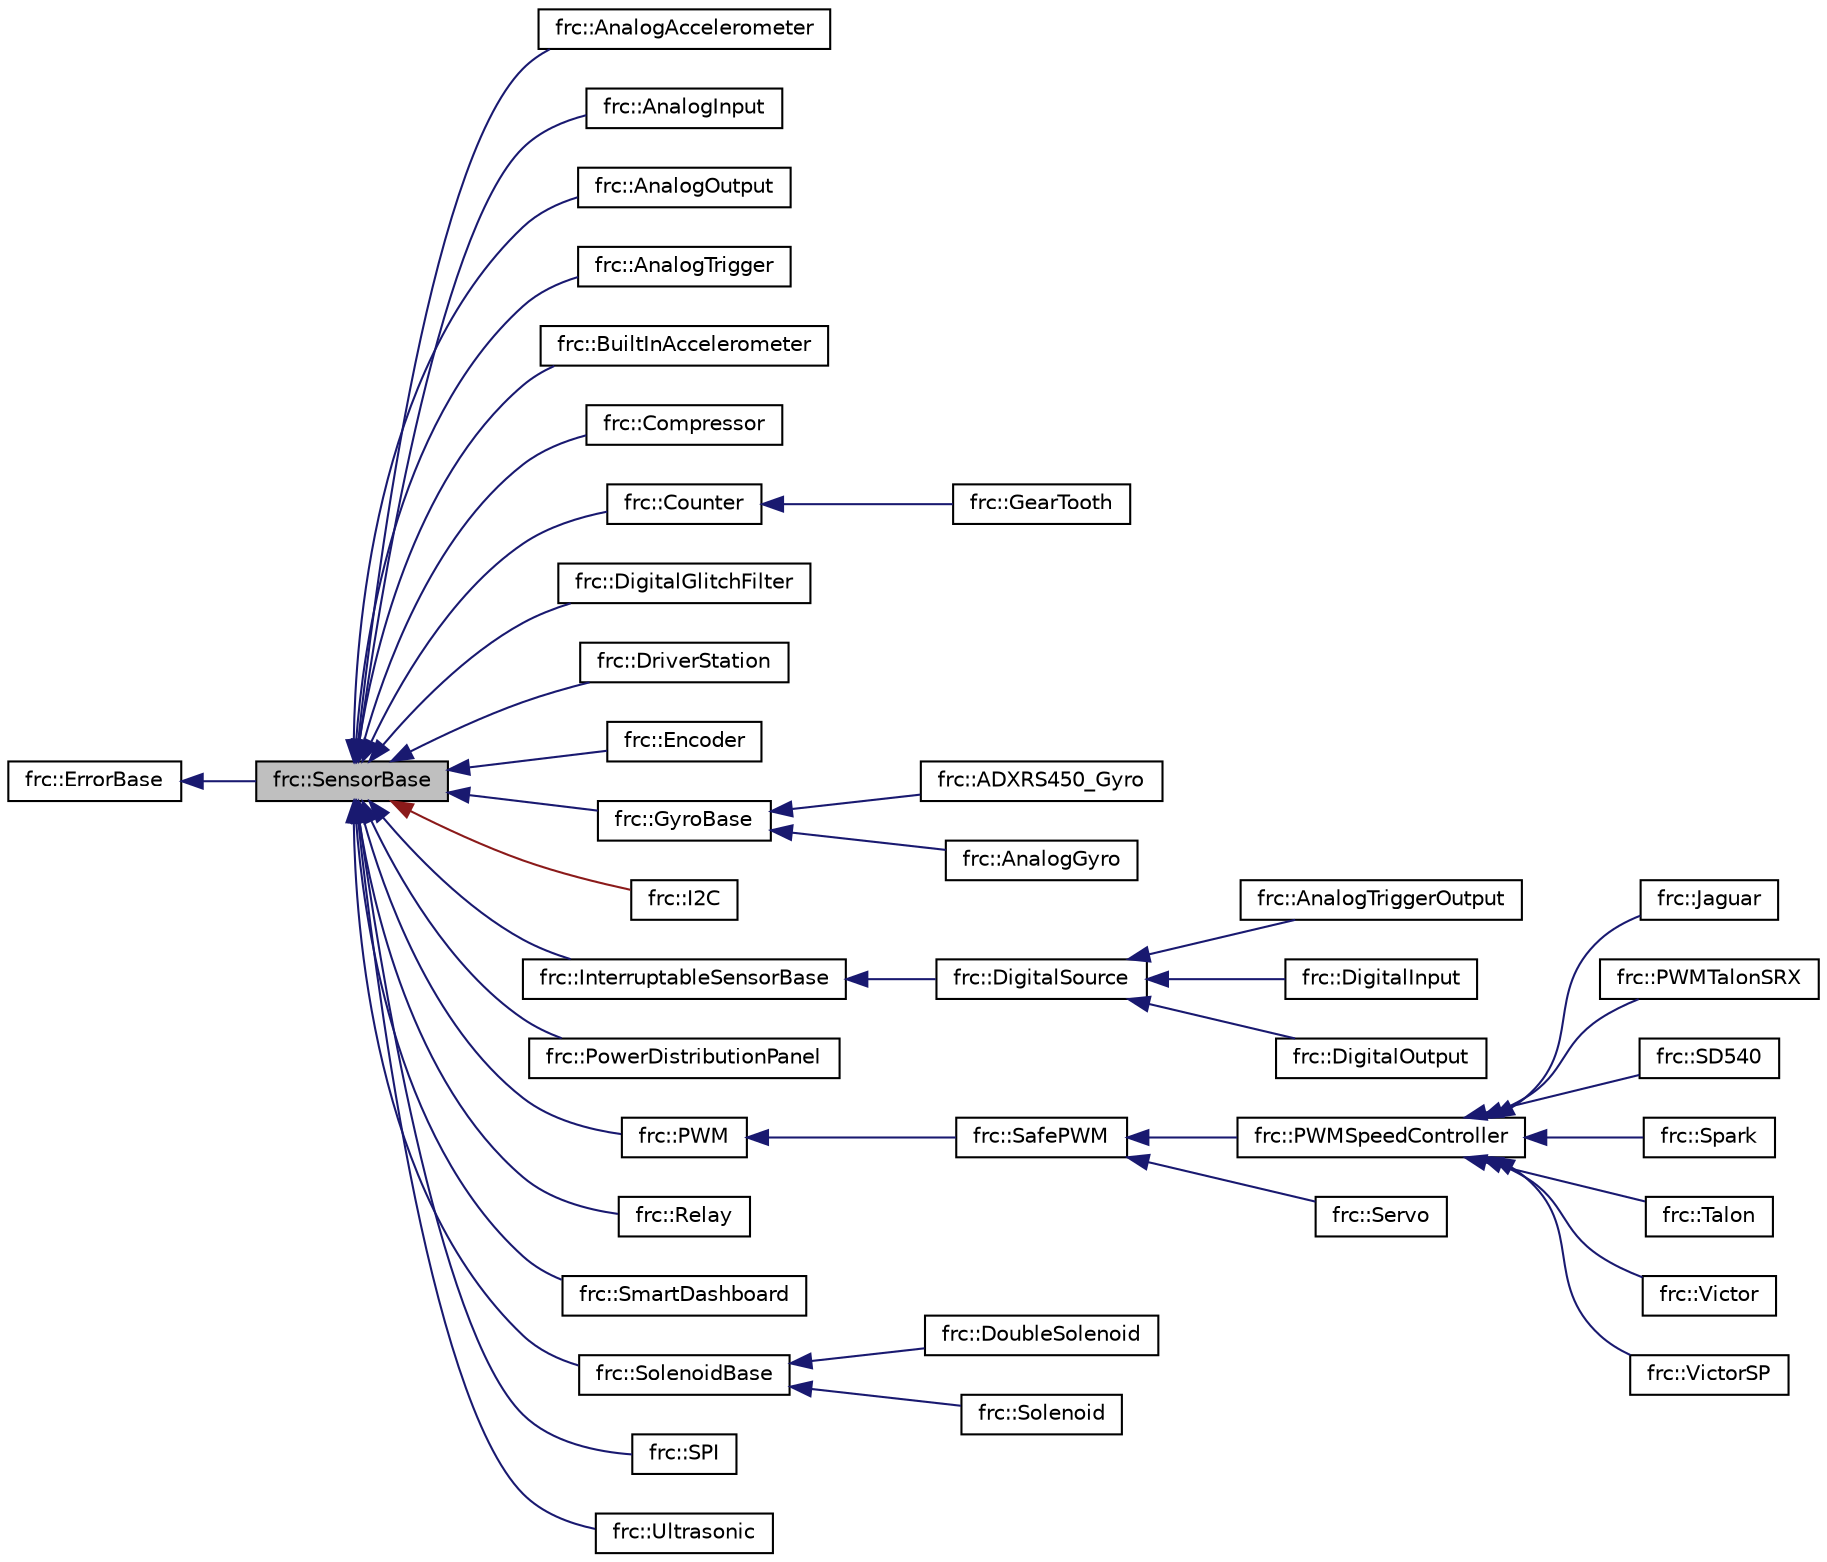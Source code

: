 digraph "frc::SensorBase"
{
  edge [fontname="Helvetica",fontsize="10",labelfontname="Helvetica",labelfontsize="10"];
  node [fontname="Helvetica",fontsize="10",shape=record];
  rankdir="LR";
  Node1 [label="frc::SensorBase",height=0.2,width=0.4,color="black", fillcolor="grey75", style="filled", fontcolor="black"];
  Node2 -> Node1 [dir="back",color="midnightblue",fontsize="10",style="solid",fontname="Helvetica"];
  Node2 [label="frc::ErrorBase",height=0.2,width=0.4,color="black", fillcolor="white", style="filled",URL="$classfrc_1_1ErrorBase.html",tooltip="Base class for most objects. "];
  Node1 -> Node3 [dir="back",color="midnightblue",fontsize="10",style="solid",fontname="Helvetica"];
  Node3 [label="frc::AnalogAccelerometer",height=0.2,width=0.4,color="black", fillcolor="white", style="filled",URL="$classfrc_1_1AnalogAccelerometer.html",tooltip="Handle operation of an analog accelerometer. "];
  Node1 -> Node4 [dir="back",color="midnightblue",fontsize="10",style="solid",fontname="Helvetica"];
  Node4 [label="frc::AnalogInput",height=0.2,width=0.4,color="black", fillcolor="white", style="filled",URL="$classfrc_1_1AnalogInput.html",tooltip="Analog input class. "];
  Node1 -> Node5 [dir="back",color="midnightblue",fontsize="10",style="solid",fontname="Helvetica"];
  Node5 [label="frc::AnalogOutput",height=0.2,width=0.4,color="black", fillcolor="white", style="filled",URL="$classfrc_1_1AnalogOutput.html",tooltip="MXP analog output class. "];
  Node1 -> Node6 [dir="back",color="midnightblue",fontsize="10",style="solid",fontname="Helvetica"];
  Node6 [label="frc::AnalogTrigger",height=0.2,width=0.4,color="black", fillcolor="white", style="filled",URL="$classfrc_1_1AnalogTrigger.html"];
  Node1 -> Node7 [dir="back",color="midnightblue",fontsize="10",style="solid",fontname="Helvetica"];
  Node7 [label="frc::BuiltInAccelerometer",height=0.2,width=0.4,color="black", fillcolor="white", style="filled",URL="$classfrc_1_1BuiltInAccelerometer.html",tooltip="Built-in accelerometer. "];
  Node1 -> Node8 [dir="back",color="midnightblue",fontsize="10",style="solid",fontname="Helvetica"];
  Node8 [label="frc::Compressor",height=0.2,width=0.4,color="black", fillcolor="white", style="filled",URL="$classfrc_1_1Compressor.html",tooltip="Class for operating a compressor connected to a PCM (Pneumatic Control Module). "];
  Node1 -> Node9 [dir="back",color="midnightblue",fontsize="10",style="solid",fontname="Helvetica"];
  Node9 [label="frc::Counter",height=0.2,width=0.4,color="black", fillcolor="white", style="filled",URL="$classfrc_1_1Counter.html",tooltip="Class for counting the number of ticks on a digital input channel. "];
  Node9 -> Node10 [dir="back",color="midnightblue",fontsize="10",style="solid",fontname="Helvetica"];
  Node10 [label="frc::GearTooth",height=0.2,width=0.4,color="black", fillcolor="white", style="filled",URL="$classfrc_1_1GearTooth.html",tooltip="Alias for counter class. "];
  Node1 -> Node11 [dir="back",color="midnightblue",fontsize="10",style="solid",fontname="Helvetica"];
  Node11 [label="frc::DigitalGlitchFilter",height=0.2,width=0.4,color="black", fillcolor="white", style="filled",URL="$classfrc_1_1DigitalGlitchFilter.html",tooltip="Class to enable glitch filtering on a set of digital inputs. "];
  Node1 -> Node12 [dir="back",color="midnightblue",fontsize="10",style="solid",fontname="Helvetica"];
  Node12 [label="frc::DriverStation",height=0.2,width=0.4,color="black", fillcolor="white", style="filled",URL="$classfrc_1_1DriverStation.html",tooltip="Provide access to the network communication data to / from the Driver Station. "];
  Node1 -> Node13 [dir="back",color="midnightblue",fontsize="10",style="solid",fontname="Helvetica"];
  Node13 [label="frc::Encoder",height=0.2,width=0.4,color="black", fillcolor="white", style="filled",URL="$classfrc_1_1Encoder.html",tooltip="Class to read quad encoders. "];
  Node1 -> Node14 [dir="back",color="midnightblue",fontsize="10",style="solid",fontname="Helvetica"];
  Node14 [label="frc::GyroBase",height=0.2,width=0.4,color="black", fillcolor="white", style="filled",URL="$classfrc_1_1GyroBase.html",tooltip="GyroBase is the common base class for Gyro implementations such as AnalogGyro. "];
  Node14 -> Node15 [dir="back",color="midnightblue",fontsize="10",style="solid",fontname="Helvetica"];
  Node15 [label="frc::ADXRS450_Gyro",height=0.2,width=0.4,color="black", fillcolor="white", style="filled",URL="$classfrc_1_1ADXRS450__Gyro.html",tooltip="Use a rate gyro to return the robots heading relative to a starting position. "];
  Node14 -> Node16 [dir="back",color="midnightblue",fontsize="10",style="solid",fontname="Helvetica"];
  Node16 [label="frc::AnalogGyro",height=0.2,width=0.4,color="black", fillcolor="white", style="filled",URL="$classfrc_1_1AnalogGyro.html",tooltip="Use a rate gyro to return the robots heading relative to a starting position. "];
  Node1 -> Node17 [dir="back",color="firebrick4",fontsize="10",style="solid",fontname="Helvetica"];
  Node17 [label="frc::I2C",height=0.2,width=0.4,color="black", fillcolor="white", style="filled",URL="$classfrc_1_1I2C.html",tooltip="I2C bus interface class. "];
  Node1 -> Node18 [dir="back",color="midnightblue",fontsize="10",style="solid",fontname="Helvetica"];
  Node18 [label="frc::InterruptableSensorBase",height=0.2,width=0.4,color="black", fillcolor="white", style="filled",URL="$classfrc_1_1InterruptableSensorBase.html"];
  Node18 -> Node19 [dir="back",color="midnightblue",fontsize="10",style="solid",fontname="Helvetica"];
  Node19 [label="frc::DigitalSource",height=0.2,width=0.4,color="black", fillcolor="white", style="filled",URL="$classfrc_1_1DigitalSource.html",tooltip="DigitalSource Interface. "];
  Node19 -> Node20 [dir="back",color="midnightblue",fontsize="10",style="solid",fontname="Helvetica"];
  Node20 [label="frc::AnalogTriggerOutput",height=0.2,width=0.4,color="black", fillcolor="white", style="filled",URL="$classfrc_1_1AnalogTriggerOutput.html",tooltip="Class to represent a specific output from an analog trigger. "];
  Node19 -> Node21 [dir="back",color="midnightblue",fontsize="10",style="solid",fontname="Helvetica"];
  Node21 [label="frc::DigitalInput",height=0.2,width=0.4,color="black", fillcolor="white", style="filled",URL="$classfrc_1_1DigitalInput.html",tooltip="Class to read a digital input. "];
  Node19 -> Node22 [dir="back",color="midnightblue",fontsize="10",style="solid",fontname="Helvetica"];
  Node22 [label="frc::DigitalOutput",height=0.2,width=0.4,color="black", fillcolor="white", style="filled",URL="$classfrc_1_1DigitalOutput.html",tooltip="Class to write to digital outputs. "];
  Node1 -> Node23 [dir="back",color="midnightblue",fontsize="10",style="solid",fontname="Helvetica"];
  Node23 [label="frc::PowerDistributionPanel",height=0.2,width=0.4,color="black", fillcolor="white", style="filled",URL="$classfrc_1_1PowerDistributionPanel.html",tooltip="Class for getting voltage, current, temperature, power and energy from the CAN PDP. "];
  Node1 -> Node24 [dir="back",color="midnightblue",fontsize="10",style="solid",fontname="Helvetica"];
  Node24 [label="frc::PWM",height=0.2,width=0.4,color="black", fillcolor="white", style="filled",URL="$classfrc_1_1PWM.html",tooltip="Class implements the PWM generation in the FPGA. "];
  Node24 -> Node25 [dir="back",color="midnightblue",fontsize="10",style="solid",fontname="Helvetica"];
  Node25 [label="frc::SafePWM",height=0.2,width=0.4,color="black", fillcolor="white", style="filled",URL="$classfrc_1_1SafePWM.html",tooltip="A safe version of the PWM class. "];
  Node25 -> Node26 [dir="back",color="midnightblue",fontsize="10",style="solid",fontname="Helvetica"];
  Node26 [label="frc::PWMSpeedController",height=0.2,width=0.4,color="black", fillcolor="white", style="filled",URL="$classfrc_1_1PWMSpeedController.html",tooltip="Common base class for all PWM Speed Controllers. "];
  Node26 -> Node27 [dir="back",color="midnightblue",fontsize="10",style="solid",fontname="Helvetica"];
  Node27 [label="frc::Jaguar",height=0.2,width=0.4,color="black", fillcolor="white", style="filled",URL="$classfrc_1_1Jaguar.html",tooltip="Luminary Micro / Vex Robotics Jaguar Speed Controller with PWM control. "];
  Node26 -> Node28 [dir="back",color="midnightblue",fontsize="10",style="solid",fontname="Helvetica"];
  Node28 [label="frc::PWMTalonSRX",height=0.2,width=0.4,color="black", fillcolor="white", style="filled",URL="$classfrc_1_1PWMTalonSRX.html",tooltip="Cross the Road Electronics (CTRE) Talon SRX Speed Controller with PWM control. "];
  Node26 -> Node29 [dir="back",color="midnightblue",fontsize="10",style="solid",fontname="Helvetica"];
  Node29 [label="frc::SD540",height=0.2,width=0.4,color="black", fillcolor="white", style="filled",URL="$classfrc_1_1SD540.html",tooltip="Mindsensors SD540 Speed Controller. "];
  Node26 -> Node30 [dir="back",color="midnightblue",fontsize="10",style="solid",fontname="Helvetica"];
  Node30 [label="frc::Spark",height=0.2,width=0.4,color="black", fillcolor="white", style="filled",URL="$classfrc_1_1Spark.html",tooltip="REV Robotics Speed Controller. "];
  Node26 -> Node31 [dir="back",color="midnightblue",fontsize="10",style="solid",fontname="Helvetica"];
  Node31 [label="frc::Talon",height=0.2,width=0.4,color="black", fillcolor="white", style="filled",URL="$classfrc_1_1Talon.html",tooltip="Cross the Road Electronics (CTRE) Talon and Talon SR Speed Controller. "];
  Node26 -> Node32 [dir="back",color="midnightblue",fontsize="10",style="solid",fontname="Helvetica"];
  Node32 [label="frc::Victor",height=0.2,width=0.4,color="black", fillcolor="white", style="filled",URL="$classfrc_1_1Victor.html",tooltip="Vex Robotics Victor 888 Speed Controller. "];
  Node26 -> Node33 [dir="back",color="midnightblue",fontsize="10",style="solid",fontname="Helvetica"];
  Node33 [label="frc::VictorSP",height=0.2,width=0.4,color="black", fillcolor="white", style="filled",URL="$classfrc_1_1VictorSP.html",tooltip="Vex Robotics Victor SP Speed Controller. "];
  Node25 -> Node34 [dir="back",color="midnightblue",fontsize="10",style="solid",fontname="Helvetica"];
  Node34 [label="frc::Servo",height=0.2,width=0.4,color="black", fillcolor="white", style="filled",URL="$classfrc_1_1Servo.html",tooltip="Standard hobby style servo. "];
  Node1 -> Node35 [dir="back",color="midnightblue",fontsize="10",style="solid",fontname="Helvetica"];
  Node35 [label="frc::Relay",height=0.2,width=0.4,color="black", fillcolor="white", style="filled",URL="$classfrc_1_1Relay.html",tooltip="Class for Spike style relay outputs. "];
  Node1 -> Node36 [dir="back",color="midnightblue",fontsize="10",style="solid",fontname="Helvetica"];
  Node36 [label="frc::SmartDashboard",height=0.2,width=0.4,color="black", fillcolor="white", style="filled",URL="$classfrc_1_1SmartDashboard.html"];
  Node1 -> Node37 [dir="back",color="midnightblue",fontsize="10",style="solid",fontname="Helvetica"];
  Node37 [label="frc::SolenoidBase",height=0.2,width=0.4,color="black", fillcolor="white", style="filled",URL="$classfrc_1_1SolenoidBase.html",tooltip="SolenoidBase class is the common base class for the Solenoid and DoubleSolenoid classes. "];
  Node37 -> Node38 [dir="back",color="midnightblue",fontsize="10",style="solid",fontname="Helvetica"];
  Node38 [label="frc::DoubleSolenoid",height=0.2,width=0.4,color="black", fillcolor="white", style="filled",URL="$classfrc_1_1DoubleSolenoid.html",tooltip="DoubleSolenoid class for running 2 channels of high voltage Digital Output (PCM). ..."];
  Node37 -> Node39 [dir="back",color="midnightblue",fontsize="10",style="solid",fontname="Helvetica"];
  Node39 [label="frc::Solenoid",height=0.2,width=0.4,color="black", fillcolor="white", style="filled",URL="$classfrc_1_1Solenoid.html",tooltip="Solenoid class for running high voltage Digital Output (PCM). "];
  Node1 -> Node40 [dir="back",color="midnightblue",fontsize="10",style="solid",fontname="Helvetica"];
  Node40 [label="frc::SPI",height=0.2,width=0.4,color="black", fillcolor="white", style="filled",URL="$classfrc_1_1SPI.html",tooltip="SPI bus interface class. "];
  Node1 -> Node41 [dir="back",color="midnightblue",fontsize="10",style="solid",fontname="Helvetica"];
  Node41 [label="frc::Ultrasonic",height=0.2,width=0.4,color="black", fillcolor="white", style="filled",URL="$classfrc_1_1Ultrasonic.html",tooltip="Ultrasonic rangefinder class. "];
}
